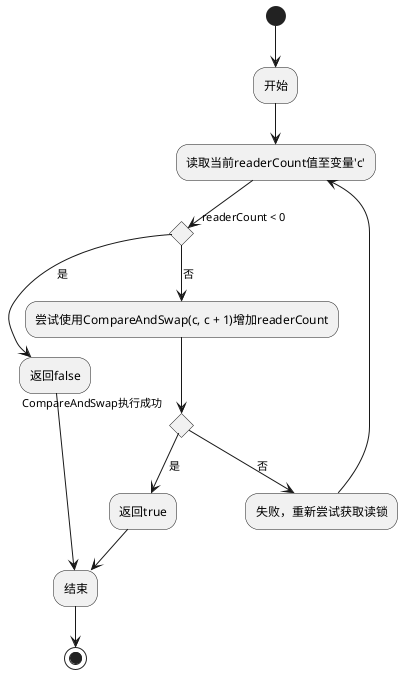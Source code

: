 @startuml

(*) --> "开始"
--> "读取当前readerCount值至变量'c'"

If "readerCount < 0" then
 -->[是] "返回false"
 --> "结束"
else
 -->[否] "尝试使用CompareAndSwap(c, c + 1)增加readerCount"
endif

If "CompareAndSwap执行成功" then
 -->[是] "返回true"
 --> "结束"
else
 -->[否] "失败，重新尝试获取读锁"
 --> "读取当前readerCount值至变量'c'"
endif

"结束" --> (*)
@enduml